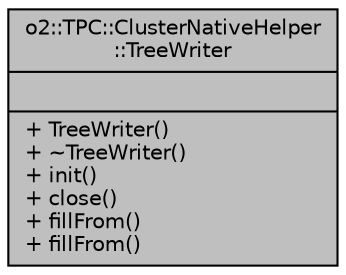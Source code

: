 digraph "o2::TPC::ClusterNativeHelper::TreeWriter"
{
 // INTERACTIVE_SVG=YES
  bgcolor="transparent";
  edge [fontname="Helvetica",fontsize="10",labelfontname="Helvetica",labelfontsize="10"];
  node [fontname="Helvetica",fontsize="10",shape=record];
  Node1 [label="{o2::TPC::ClusterNativeHelper\l::TreeWriter\n||+ TreeWriter()\l+ ~TreeWriter()\l+ init()\l+ close()\l+ fillFrom()\l+ fillFrom()\l}",height=0.2,width=0.4,color="black", fillcolor="grey75", style="filled" fontcolor="black"];
}
